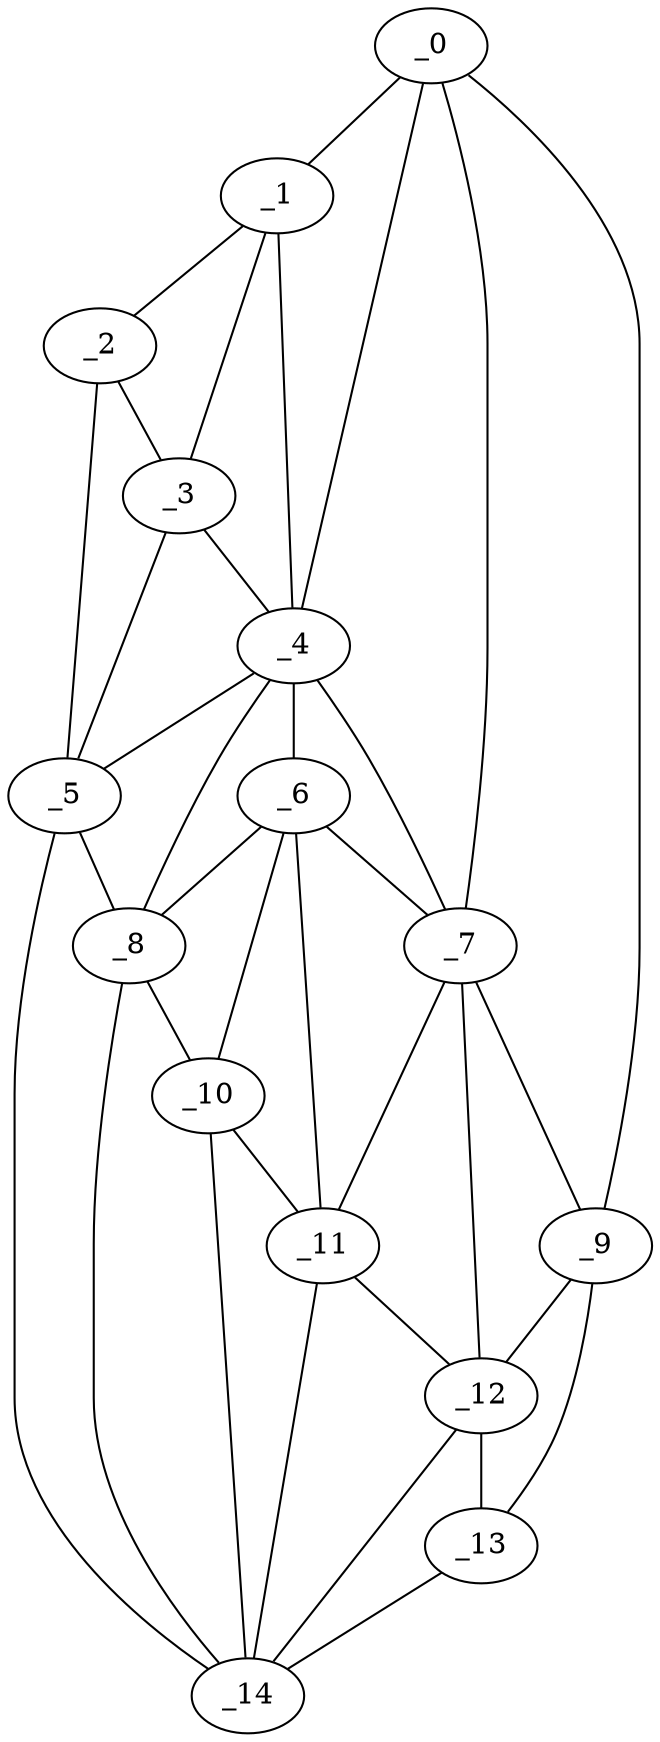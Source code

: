 graph "obj10__345.gxl" {
	_0	 [x=5,
		y=32];
	_1	 [x=37,
		y=87];
	_0 -- _1	 [valence=1];
	_4	 [x=70,
		y=77];
	_0 -- _4	 [valence=2];
	_7	 [x=101,
		y=40];
	_0 -- _7	 [valence=2];
	_9	 [x=103,
		y=31];
	_0 -- _9	 [valence=1];
	_2	 [x=49,
		y=96];
	_1 -- _2	 [valence=1];
	_3	 [x=54,
		y=88];
	_1 -- _3	 [valence=1];
	_1 -- _4	 [valence=2];
	_2 -- _3	 [valence=2];
	_5	 [x=87,
		y=98];
	_2 -- _5	 [valence=1];
	_3 -- _4	 [valence=1];
	_3 -- _5	 [valence=2];
	_4 -- _5	 [valence=2];
	_6	 [x=98,
		y=61];
	_4 -- _6	 [valence=2];
	_4 -- _7	 [valence=2];
	_8	 [x=102,
		y=78];
	_4 -- _8	 [valence=2];
	_5 -- _8	 [valence=1];
	_14	 [x=126,
		y=55];
	_5 -- _14	 [valence=1];
	_6 -- _7	 [valence=2];
	_6 -- _8	 [valence=2];
	_10	 [x=106,
		y=68];
	_6 -- _10	 [valence=1];
	_11	 [x=107,
		y=58];
	_6 -- _11	 [valence=2];
	_7 -- _9	 [valence=2];
	_7 -- _11	 [valence=2];
	_12	 [x=117,
		y=43];
	_7 -- _12	 [valence=2];
	_8 -- _10	 [valence=2];
	_8 -- _14	 [valence=2];
	_9 -- _12	 [valence=2];
	_13	 [x=125,
		y=33];
	_9 -- _13	 [valence=1];
	_10 -- _11	 [valence=1];
	_10 -- _14	 [valence=2];
	_11 -- _12	 [valence=2];
	_11 -- _14	 [valence=2];
	_12 -- _13	 [valence=2];
	_12 -- _14	 [valence=1];
	_13 -- _14	 [valence=1];
}

